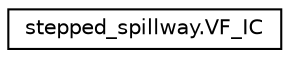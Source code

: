 digraph "Graphical Class Hierarchy"
{
 // LATEX_PDF_SIZE
  edge [fontname="Helvetica",fontsize="10",labelfontname="Helvetica",labelfontsize="10"];
  node [fontname="Helvetica",fontsize="10",shape=record];
  rankdir="LR";
  Node0 [label="stepped_spillway.VF_IC",height=0.2,width=0.4,color="black", fillcolor="white", style="filled",URL="$d8/d8d/classstepped__spillway_1_1VF__IC.html",tooltip=" "];
}
